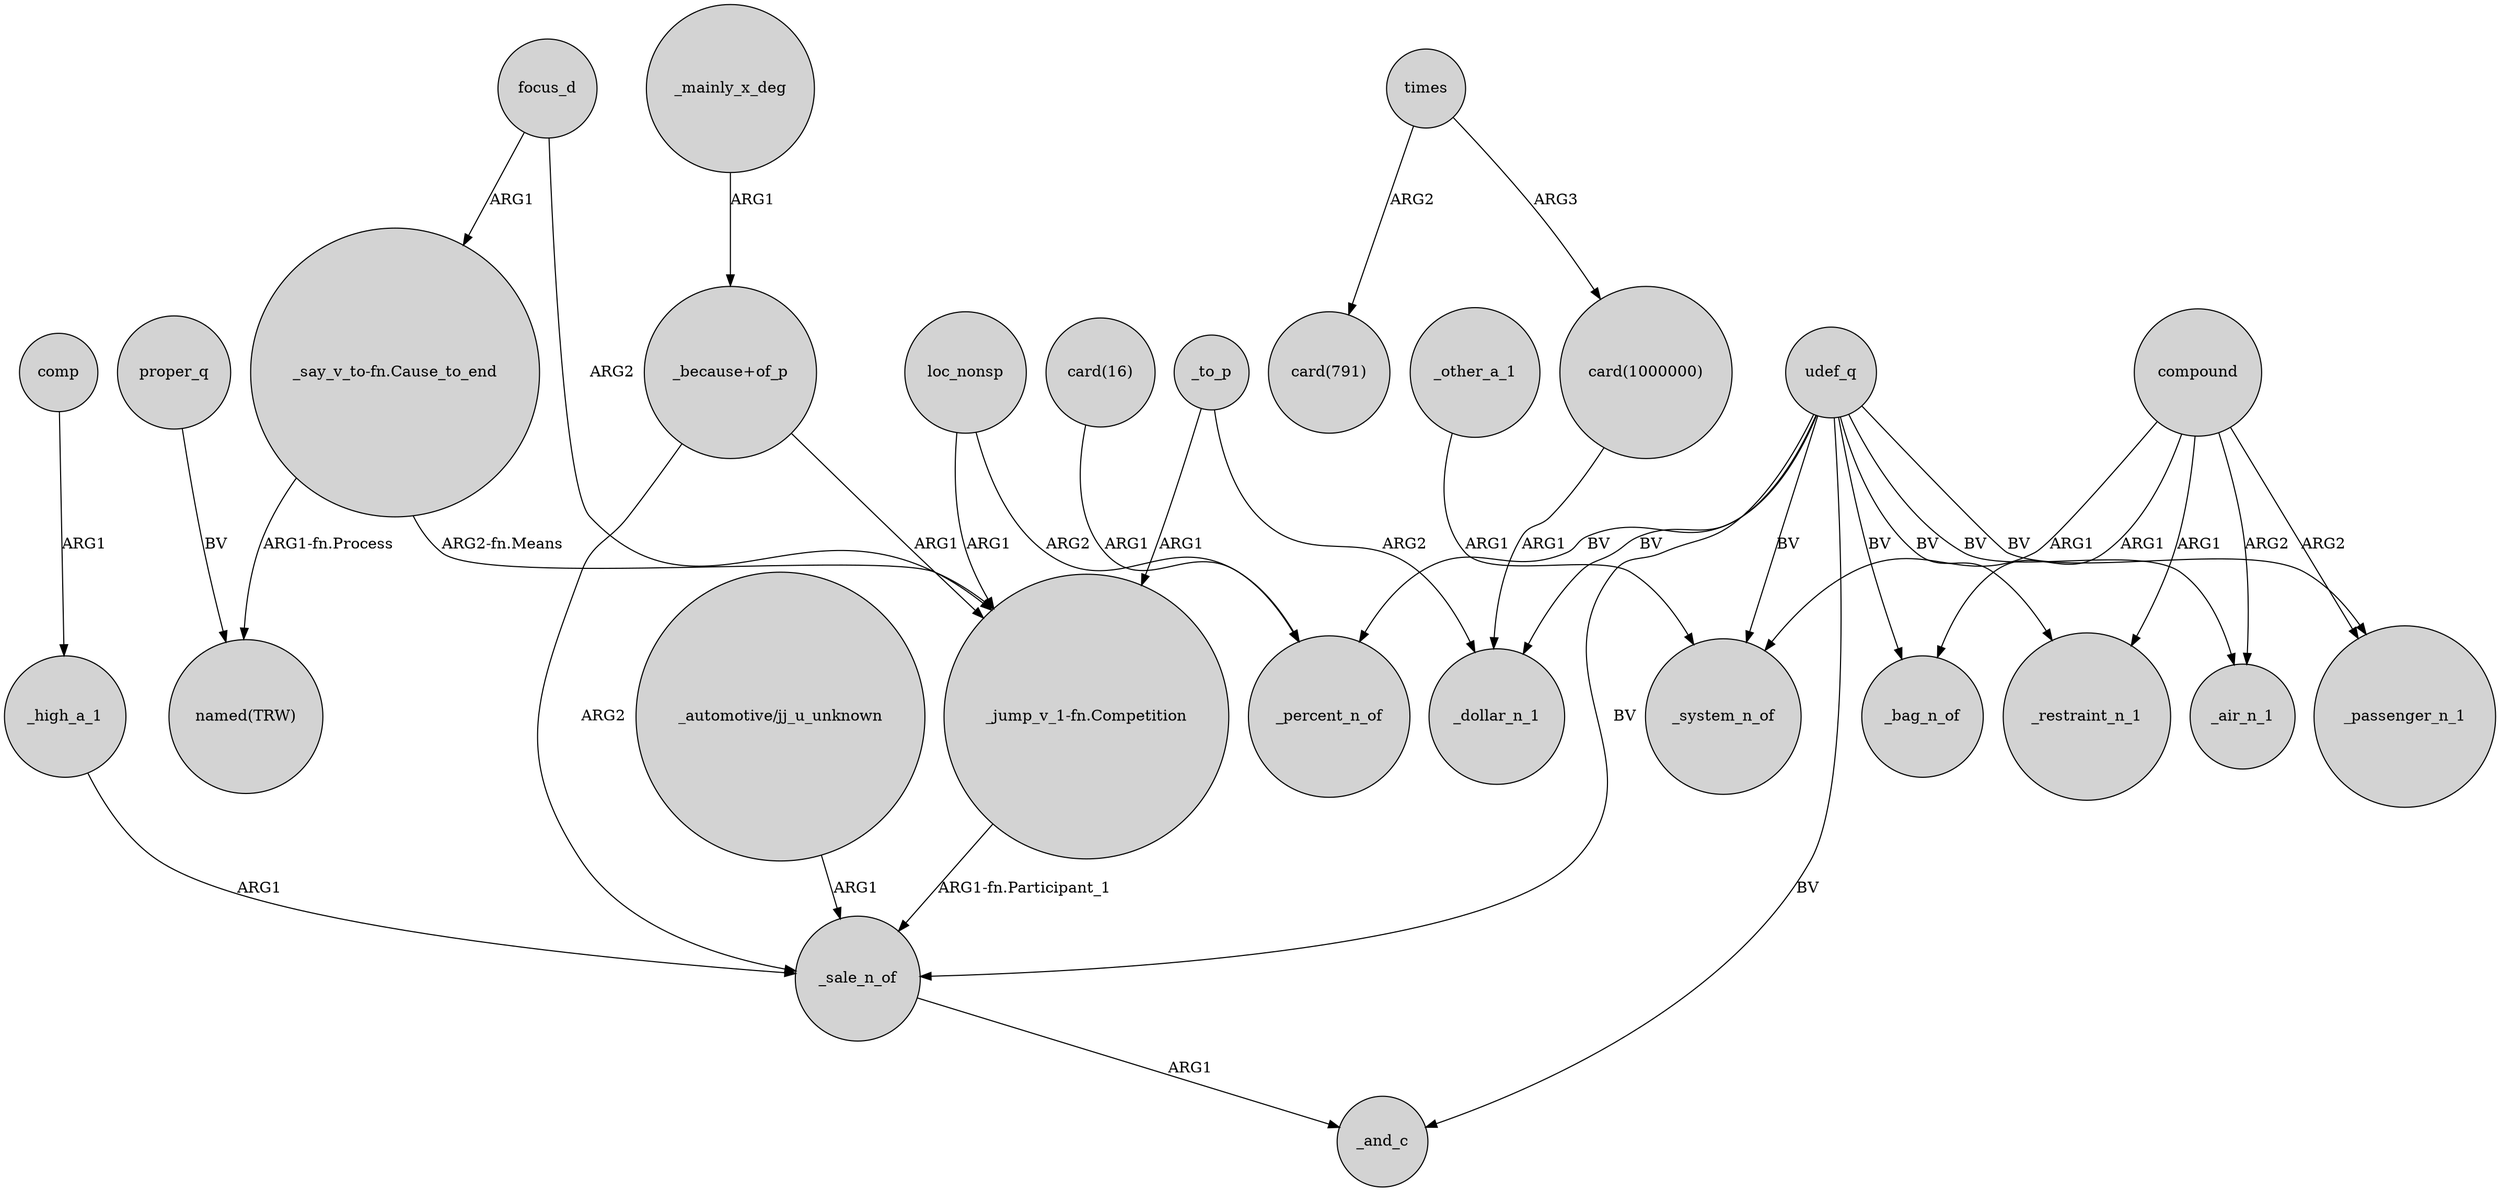 digraph {
	node [shape=circle style=filled]
	compound -> _system_n_of [label=ARG1]
	loc_nonsp -> "_jump_v_1-fn.Competition" [label=ARG1]
	proper_q -> "named(TRW)" [label=BV]
	"_because+of_p" -> _sale_n_of [label=ARG2]
	_high_a_1 -> _sale_n_of [label=ARG1]
	compound -> _bag_n_of [label=ARG1]
	compound -> _air_n_1 [label=ARG2]
	focus_d -> "_say_v_to-fn.Cause_to_end" [label=ARG1]
	udef_q -> _air_n_1 [label=BV]
	udef_q -> _bag_n_of [label=BV]
	times -> "card(1000000)" [label=ARG3]
	focus_d -> "_jump_v_1-fn.Competition" [label=ARG2]
	udef_q -> _sale_n_of [label=BV]
	_to_p -> _dollar_n_1 [label=ARG2]
	udef_q -> _and_c [label=BV]
	"_say_v_to-fn.Cause_to_end" -> "_jump_v_1-fn.Competition" [label="ARG2-fn.Means"]
	_other_a_1 -> _system_n_of [label=ARG1]
	udef_q -> _percent_n_of [label=BV]
	comp -> _high_a_1 [label=ARG1]
	"_automotive/jj_u_unknown" -> _sale_n_of [label=ARG1]
	times -> "card(791)" [label=ARG2]
	udef_q -> _restraint_n_1 [label=BV]
	udef_q -> _dollar_n_1 [label=BV]
	"card(1000000)" -> _dollar_n_1 [label=ARG1]
	"_because+of_p" -> "_jump_v_1-fn.Competition" [label=ARG1]
	"_say_v_to-fn.Cause_to_end" -> "named(TRW)" [label="ARG1-fn.Process"]
	udef_q -> _system_n_of [label=BV]
	"card(16)" -> _percent_n_of [label=ARG1]
	_sale_n_of -> _and_c [label=ARG1]
	udef_q -> _passenger_n_1 [label=BV]
	"_jump_v_1-fn.Competition" -> _sale_n_of [label="ARG1-fn.Participant_1"]
	compound -> _passenger_n_1 [label=ARG2]
	_to_p -> "_jump_v_1-fn.Competition" [label=ARG1]
	_mainly_x_deg -> "_because+of_p" [label=ARG1]
	loc_nonsp -> _percent_n_of [label=ARG2]
	compound -> _restraint_n_1 [label=ARG1]
}

